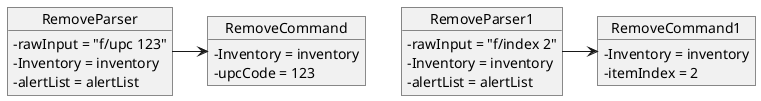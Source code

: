 @startuml
'https://plantuml.com/sequence-diagram

skinparam classAttributeIconSize 0
object RemoveParser{
    - rawInput = "f/upc 123"
    - Inventory = inventory
    - alertList = alertList
}

object RemoveParser1{
    - rawInput = "f/index 2"
    - Inventory = inventory
    - alertList = alertList
}

object RemoveCommand{
    - Inventory = inventory
    - upcCode = 123
}

object RemoveCommand1{
    - Inventory = inventory
    - itemIndex = 2
}

RemoveParser -> RemoveCommand
RemoveParser1 -> RemoveCommand1
@enduml